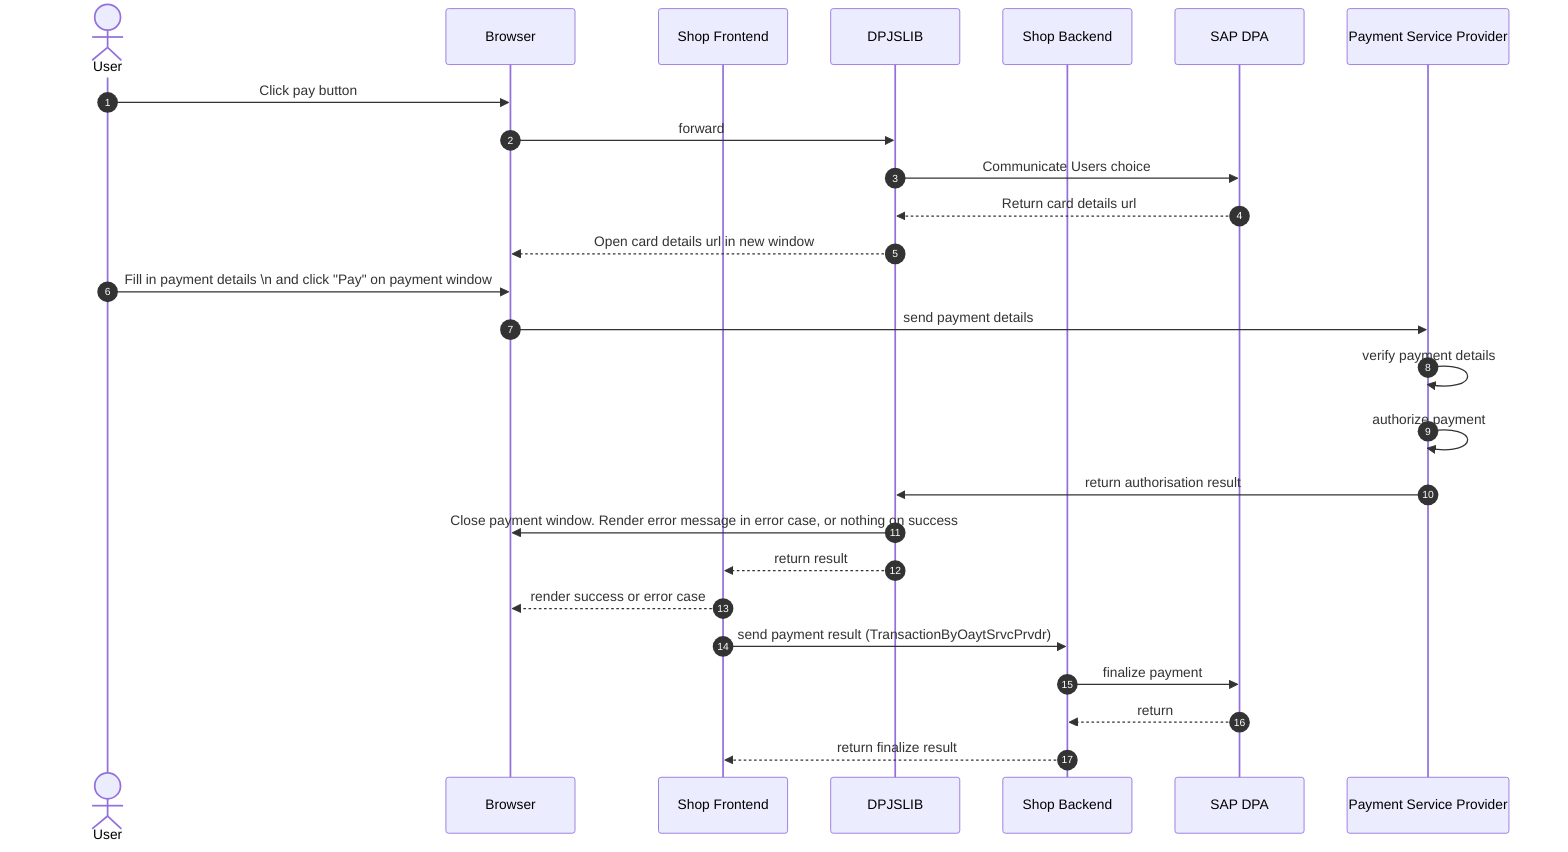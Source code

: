 sequenceDiagram
autonumber

actor User
participant Browser
participant Shop Frontend
participant DPJSLIB
participant Shop Backend
participant SAP DPA
participant Payment Service Provider


User ->> Browser: Click pay button
Browser ->> DPJSLIB: forward
DPJSLIB ->> SAP DPA: Communicate Users choice
SAP DPA -->> DPJSLIB: Return card details url
DPJSLIB -->> Browser: Open card details url in new window

User ->> Browser: Fill in payment details \n and click "Pay" on payment window
Browser ->> Payment Service Provider: send payment details
Payment Service Provider ->> Payment Service Provider: verify payment details
Payment Service Provider ->> Payment Service Provider: authorize payment
Payment Service Provider ->> DPJSLIB: return authorisation result
DPJSLIB ->> Browser: Close payment window. Render error message in error case, or nothing on success
DPJSLIB -->> Shop Frontend: return result
Shop Frontend -->> Browser: render success or error case
Shop Frontend ->> Shop Backend: send payment result (TransactionByOaytSrvcPrvdr)
Shop Backend ->> SAP DPA: finalize payment
SAP DPA -->> Shop Backend: return
Shop Backend -->> Shop Frontend: return finalize result